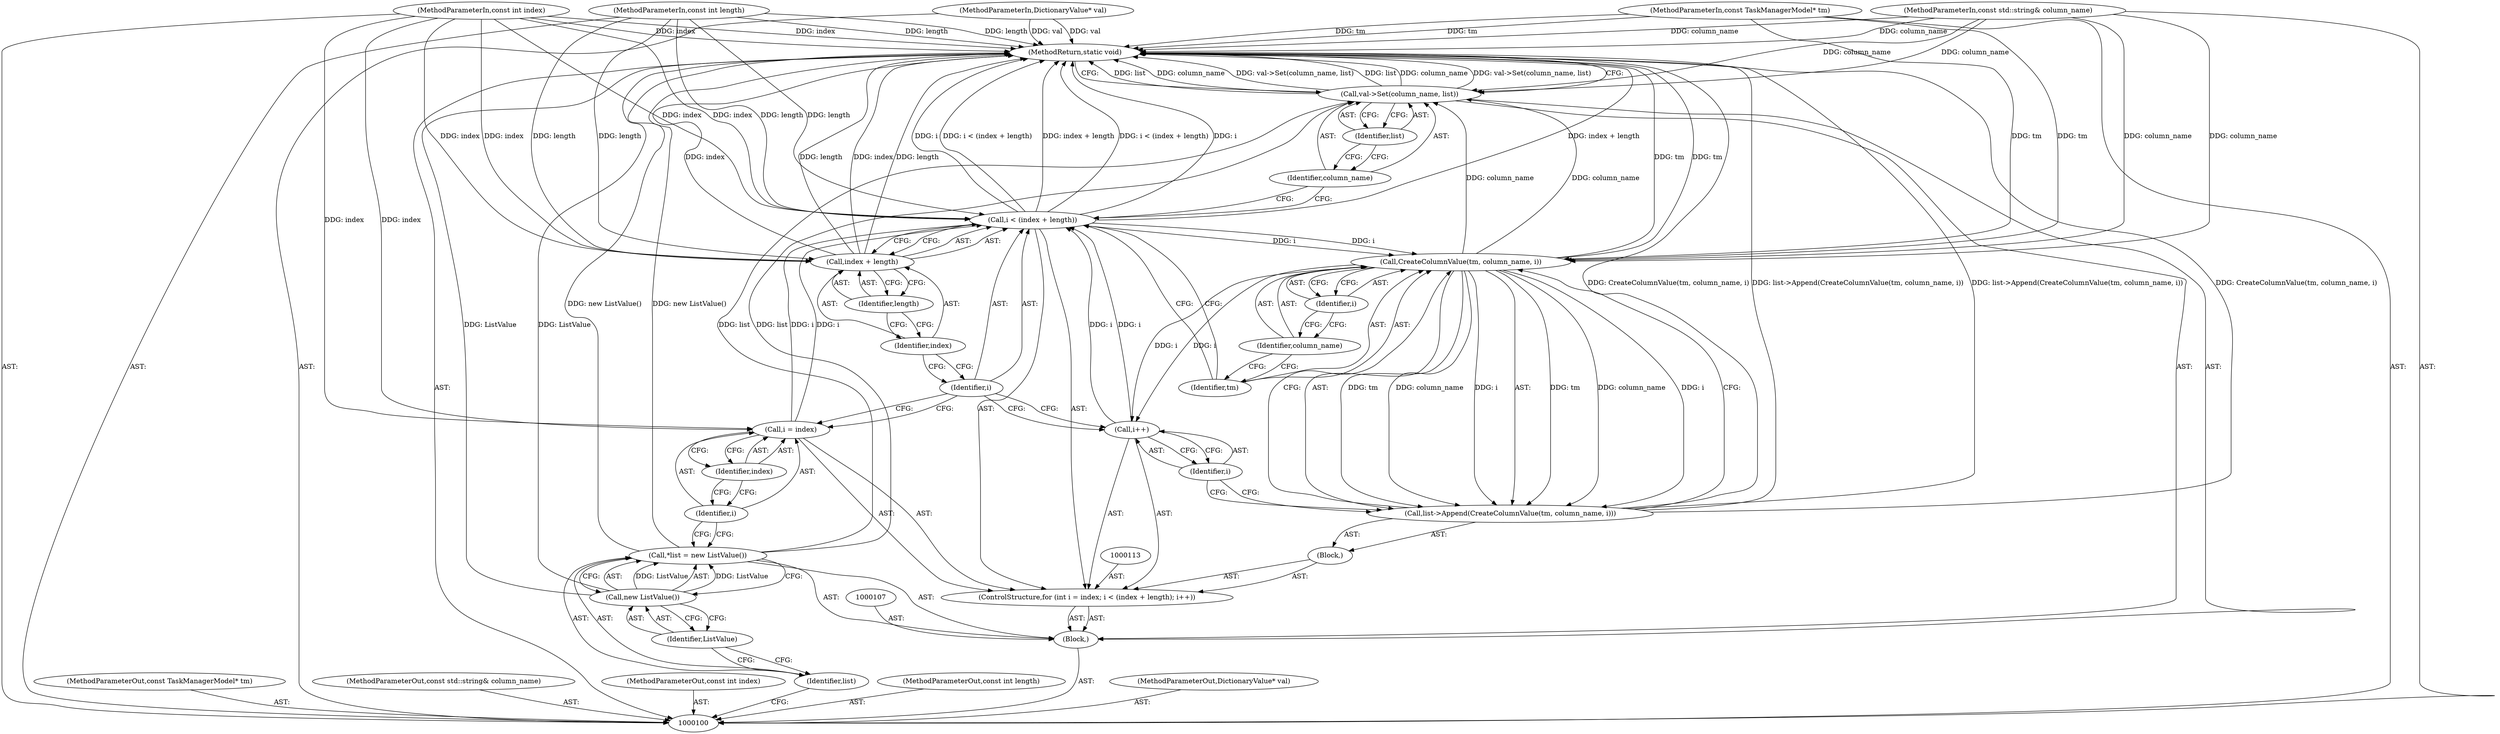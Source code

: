 digraph "0_Chrome_283fb25624bf253d120708152e23cf9143519198_1" {
"1000133" [label="(MethodReturn,static void)"];
"1000101" [label="(MethodParameterIn,const TaskManagerModel* tm)"];
"1000182" [label="(MethodParameterOut,const TaskManagerModel* tm)"];
"1000131" [label="(Identifier,column_name)"];
"1000130" [label="(Call,val->Set(column_name, list))"];
"1000132" [label="(Identifier,list)"];
"1000102" [label="(MethodParameterIn,const std::string& column_name)"];
"1000183" [label="(MethodParameterOut,const std::string& column_name)"];
"1000103" [label="(MethodParameterIn,const int index)"];
"1000184" [label="(MethodParameterOut,const int index)"];
"1000104" [label="(MethodParameterIn,const int length)"];
"1000185" [label="(MethodParameterOut,const int length)"];
"1000105" [label="(MethodParameterIn,DictionaryValue* val)"];
"1000186" [label="(MethodParameterOut,DictionaryValue* val)"];
"1000106" [label="(Block,)"];
"1000108" [label="(Call,*list = new ListValue())"];
"1000109" [label="(Identifier,list)"];
"1000110" [label="(Call,new ListValue())"];
"1000111" [label="(Identifier,ListValue)"];
"1000114" [label="(Call,i = index)"];
"1000115" [label="(Identifier,i)"];
"1000116" [label="(Identifier,index)"];
"1000112" [label="(ControlStructure,for (int i = index; i < (index + length); i++))"];
"1000117" [label="(Call,i < (index + length))"];
"1000118" [label="(Identifier,i)"];
"1000119" [label="(Call,index + length)"];
"1000120" [label="(Identifier,index)"];
"1000121" [label="(Identifier,length)"];
"1000122" [label="(Call,i++)"];
"1000123" [label="(Identifier,i)"];
"1000124" [label="(Block,)"];
"1000126" [label="(Call,CreateColumnValue(tm, column_name, i))"];
"1000127" [label="(Identifier,tm)"];
"1000128" [label="(Identifier,column_name)"];
"1000125" [label="(Call,list->Append(CreateColumnValue(tm, column_name, i)))"];
"1000129" [label="(Identifier,i)"];
"1000133" -> "1000100"  [label="AST: "];
"1000133" -> "1000130"  [label="CFG: "];
"1000117" -> "1000133"  [label="DDG: i < (index + length)"];
"1000117" -> "1000133"  [label="DDG: i"];
"1000117" -> "1000133"  [label="DDG: index + length"];
"1000125" -> "1000133"  [label="DDG: list->Append(CreateColumnValue(tm, column_name, i))"];
"1000125" -> "1000133"  [label="DDG: CreateColumnValue(tm, column_name, i)"];
"1000104" -> "1000133"  [label="DDG: length"];
"1000105" -> "1000133"  [label="DDG: val"];
"1000130" -> "1000133"  [label="DDG: list"];
"1000130" -> "1000133"  [label="DDG: column_name"];
"1000130" -> "1000133"  [label="DDG: val->Set(column_name, list)"];
"1000103" -> "1000133"  [label="DDG: index"];
"1000119" -> "1000133"  [label="DDG: length"];
"1000119" -> "1000133"  [label="DDG: index"];
"1000126" -> "1000133"  [label="DDG: tm"];
"1000102" -> "1000133"  [label="DDG: column_name"];
"1000110" -> "1000133"  [label="DDG: ListValue"];
"1000101" -> "1000133"  [label="DDG: tm"];
"1000108" -> "1000133"  [label="DDG: new ListValue()"];
"1000101" -> "1000100"  [label="AST: "];
"1000101" -> "1000133"  [label="DDG: tm"];
"1000101" -> "1000126"  [label="DDG: tm"];
"1000182" -> "1000100"  [label="AST: "];
"1000131" -> "1000130"  [label="AST: "];
"1000131" -> "1000117"  [label="CFG: "];
"1000132" -> "1000131"  [label="CFG: "];
"1000130" -> "1000106"  [label="AST: "];
"1000130" -> "1000132"  [label="CFG: "];
"1000131" -> "1000130"  [label="AST: "];
"1000132" -> "1000130"  [label="AST: "];
"1000133" -> "1000130"  [label="CFG: "];
"1000130" -> "1000133"  [label="DDG: list"];
"1000130" -> "1000133"  [label="DDG: column_name"];
"1000130" -> "1000133"  [label="DDG: val->Set(column_name, list)"];
"1000126" -> "1000130"  [label="DDG: column_name"];
"1000102" -> "1000130"  [label="DDG: column_name"];
"1000108" -> "1000130"  [label="DDG: list"];
"1000132" -> "1000130"  [label="AST: "];
"1000132" -> "1000131"  [label="CFG: "];
"1000130" -> "1000132"  [label="CFG: "];
"1000102" -> "1000100"  [label="AST: "];
"1000102" -> "1000133"  [label="DDG: column_name"];
"1000102" -> "1000126"  [label="DDG: column_name"];
"1000102" -> "1000130"  [label="DDG: column_name"];
"1000183" -> "1000100"  [label="AST: "];
"1000103" -> "1000100"  [label="AST: "];
"1000103" -> "1000133"  [label="DDG: index"];
"1000103" -> "1000114"  [label="DDG: index"];
"1000103" -> "1000117"  [label="DDG: index"];
"1000103" -> "1000119"  [label="DDG: index"];
"1000184" -> "1000100"  [label="AST: "];
"1000104" -> "1000100"  [label="AST: "];
"1000104" -> "1000133"  [label="DDG: length"];
"1000104" -> "1000117"  [label="DDG: length"];
"1000104" -> "1000119"  [label="DDG: length"];
"1000185" -> "1000100"  [label="AST: "];
"1000105" -> "1000100"  [label="AST: "];
"1000105" -> "1000133"  [label="DDG: val"];
"1000186" -> "1000100"  [label="AST: "];
"1000106" -> "1000100"  [label="AST: "];
"1000107" -> "1000106"  [label="AST: "];
"1000108" -> "1000106"  [label="AST: "];
"1000112" -> "1000106"  [label="AST: "];
"1000130" -> "1000106"  [label="AST: "];
"1000108" -> "1000106"  [label="AST: "];
"1000108" -> "1000110"  [label="CFG: "];
"1000109" -> "1000108"  [label="AST: "];
"1000110" -> "1000108"  [label="AST: "];
"1000115" -> "1000108"  [label="CFG: "];
"1000108" -> "1000133"  [label="DDG: new ListValue()"];
"1000110" -> "1000108"  [label="DDG: ListValue"];
"1000108" -> "1000130"  [label="DDG: list"];
"1000109" -> "1000108"  [label="AST: "];
"1000109" -> "1000100"  [label="CFG: "];
"1000111" -> "1000109"  [label="CFG: "];
"1000110" -> "1000108"  [label="AST: "];
"1000110" -> "1000111"  [label="CFG: "];
"1000111" -> "1000110"  [label="AST: "];
"1000108" -> "1000110"  [label="CFG: "];
"1000110" -> "1000133"  [label="DDG: ListValue"];
"1000110" -> "1000108"  [label="DDG: ListValue"];
"1000111" -> "1000110"  [label="AST: "];
"1000111" -> "1000109"  [label="CFG: "];
"1000110" -> "1000111"  [label="CFG: "];
"1000114" -> "1000112"  [label="AST: "];
"1000114" -> "1000116"  [label="CFG: "];
"1000115" -> "1000114"  [label="AST: "];
"1000116" -> "1000114"  [label="AST: "];
"1000118" -> "1000114"  [label="CFG: "];
"1000103" -> "1000114"  [label="DDG: index"];
"1000114" -> "1000117"  [label="DDG: i"];
"1000115" -> "1000114"  [label="AST: "];
"1000115" -> "1000108"  [label="CFG: "];
"1000116" -> "1000115"  [label="CFG: "];
"1000116" -> "1000114"  [label="AST: "];
"1000116" -> "1000115"  [label="CFG: "];
"1000114" -> "1000116"  [label="CFG: "];
"1000112" -> "1000106"  [label="AST: "];
"1000113" -> "1000112"  [label="AST: "];
"1000114" -> "1000112"  [label="AST: "];
"1000117" -> "1000112"  [label="AST: "];
"1000122" -> "1000112"  [label="AST: "];
"1000124" -> "1000112"  [label="AST: "];
"1000117" -> "1000112"  [label="AST: "];
"1000117" -> "1000119"  [label="CFG: "];
"1000118" -> "1000117"  [label="AST: "];
"1000119" -> "1000117"  [label="AST: "];
"1000127" -> "1000117"  [label="CFG: "];
"1000131" -> "1000117"  [label="CFG: "];
"1000117" -> "1000133"  [label="DDG: i < (index + length)"];
"1000117" -> "1000133"  [label="DDG: i"];
"1000117" -> "1000133"  [label="DDG: index + length"];
"1000122" -> "1000117"  [label="DDG: i"];
"1000114" -> "1000117"  [label="DDG: i"];
"1000103" -> "1000117"  [label="DDG: index"];
"1000104" -> "1000117"  [label="DDG: length"];
"1000117" -> "1000126"  [label="DDG: i"];
"1000118" -> "1000117"  [label="AST: "];
"1000118" -> "1000114"  [label="CFG: "];
"1000118" -> "1000122"  [label="CFG: "];
"1000120" -> "1000118"  [label="CFG: "];
"1000119" -> "1000117"  [label="AST: "];
"1000119" -> "1000121"  [label="CFG: "];
"1000120" -> "1000119"  [label="AST: "];
"1000121" -> "1000119"  [label="AST: "];
"1000117" -> "1000119"  [label="CFG: "];
"1000119" -> "1000133"  [label="DDG: length"];
"1000119" -> "1000133"  [label="DDG: index"];
"1000103" -> "1000119"  [label="DDG: index"];
"1000104" -> "1000119"  [label="DDG: length"];
"1000120" -> "1000119"  [label="AST: "];
"1000120" -> "1000118"  [label="CFG: "];
"1000121" -> "1000120"  [label="CFG: "];
"1000121" -> "1000119"  [label="AST: "];
"1000121" -> "1000120"  [label="CFG: "];
"1000119" -> "1000121"  [label="CFG: "];
"1000122" -> "1000112"  [label="AST: "];
"1000122" -> "1000123"  [label="CFG: "];
"1000123" -> "1000122"  [label="AST: "];
"1000118" -> "1000122"  [label="CFG: "];
"1000122" -> "1000117"  [label="DDG: i"];
"1000126" -> "1000122"  [label="DDG: i"];
"1000123" -> "1000122"  [label="AST: "];
"1000123" -> "1000125"  [label="CFG: "];
"1000122" -> "1000123"  [label="CFG: "];
"1000124" -> "1000112"  [label="AST: "];
"1000125" -> "1000124"  [label="AST: "];
"1000126" -> "1000125"  [label="AST: "];
"1000126" -> "1000129"  [label="CFG: "];
"1000127" -> "1000126"  [label="AST: "];
"1000128" -> "1000126"  [label="AST: "];
"1000129" -> "1000126"  [label="AST: "];
"1000125" -> "1000126"  [label="CFG: "];
"1000126" -> "1000133"  [label="DDG: tm"];
"1000126" -> "1000122"  [label="DDG: i"];
"1000126" -> "1000125"  [label="DDG: tm"];
"1000126" -> "1000125"  [label="DDG: column_name"];
"1000126" -> "1000125"  [label="DDG: i"];
"1000101" -> "1000126"  [label="DDG: tm"];
"1000102" -> "1000126"  [label="DDG: column_name"];
"1000117" -> "1000126"  [label="DDG: i"];
"1000126" -> "1000130"  [label="DDG: column_name"];
"1000127" -> "1000126"  [label="AST: "];
"1000127" -> "1000117"  [label="CFG: "];
"1000128" -> "1000127"  [label="CFG: "];
"1000128" -> "1000126"  [label="AST: "];
"1000128" -> "1000127"  [label="CFG: "];
"1000129" -> "1000128"  [label="CFG: "];
"1000125" -> "1000124"  [label="AST: "];
"1000125" -> "1000126"  [label="CFG: "];
"1000126" -> "1000125"  [label="AST: "];
"1000123" -> "1000125"  [label="CFG: "];
"1000125" -> "1000133"  [label="DDG: list->Append(CreateColumnValue(tm, column_name, i))"];
"1000125" -> "1000133"  [label="DDG: CreateColumnValue(tm, column_name, i)"];
"1000126" -> "1000125"  [label="DDG: tm"];
"1000126" -> "1000125"  [label="DDG: column_name"];
"1000126" -> "1000125"  [label="DDG: i"];
"1000129" -> "1000126"  [label="AST: "];
"1000129" -> "1000128"  [label="CFG: "];
"1000126" -> "1000129"  [label="CFG: "];
}
